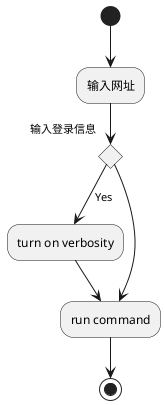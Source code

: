 @startuml
(*)  --> "输入网址"
If 输入登录信息 then
--> [Yes] "turn on verbosity"
--> "run command"
else
--> "run command"
Endif
-->(*)

@enduml